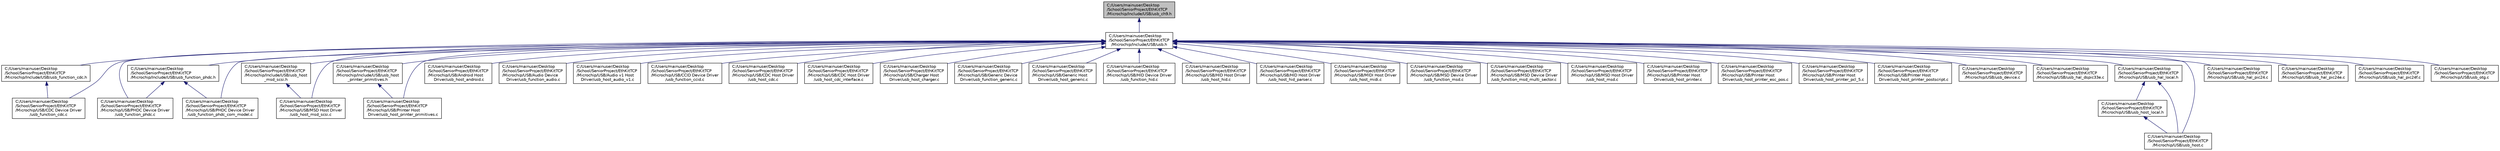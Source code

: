 digraph "C:/Users/mainuser/Desktop/School/SeniorProject/EthKitTCP/Microchip/Include/USB/usb_ch9.h"
{
  edge [fontname="Helvetica",fontsize="10",labelfontname="Helvetica",labelfontsize="10"];
  node [fontname="Helvetica",fontsize="10",shape=record];
  Node1 [label="C:/Users/mainuser/Desktop\l/School/SeniorProject/EthKitTCP\l/Microchip/Include/USB/usb_ch9.h",height=0.2,width=0.4,color="black", fillcolor="grey75", style="filled", fontcolor="black"];
  Node1 -> Node2 [dir="back",color="midnightblue",fontsize="10",style="solid",fontname="Helvetica"];
  Node2 [label="C:/Users/mainuser/Desktop\l/School/SeniorProject/EthKitTCP\l/Microchip/Include/USB/usb.h",height=0.2,width=0.4,color="black", fillcolor="white", style="filled",URL="$usb_8h.html"];
  Node2 -> Node3 [dir="back",color="midnightblue",fontsize="10",style="solid",fontname="Helvetica"];
  Node3 [label="C:/Users/mainuser/Desktop\l/School/SeniorProject/EthKitTCP\l/Microchip/Include/USB/usb_function_cdc.h",height=0.2,width=0.4,color="black", fillcolor="white", style="filled",URL="$usb__function__cdc_8h.html"];
  Node3 -> Node4 [dir="back",color="midnightblue",fontsize="10",style="solid",fontname="Helvetica"];
  Node4 [label="C:/Users/mainuser/Desktop\l/School/SeniorProject/EthKitTCP\l/Microchip/USB/CDC Device Driver\l/usb_function_cdc.c",height=0.2,width=0.4,color="black", fillcolor="white", style="filled",URL="$usb__function__cdc_8c.html"];
  Node2 -> Node5 [dir="back",color="midnightblue",fontsize="10",style="solid",fontname="Helvetica"];
  Node5 [label="C:/Users/mainuser/Desktop\l/School/SeniorProject/EthKitTCP\l/Microchip/Include/USB/usb_function_phdc.h",height=0.2,width=0.4,color="black", fillcolor="white", style="filled",URL="$usb__function__phdc_8h.html"];
  Node5 -> Node6 [dir="back",color="midnightblue",fontsize="10",style="solid",fontname="Helvetica"];
  Node6 [label="C:/Users/mainuser/Desktop\l/School/SeniorProject/EthKitTCP\l/Microchip/USB/PHDC Device Driver\l/usb_function_phdc.c",height=0.2,width=0.4,color="black", fillcolor="white", style="filled",URL="$usb__function__phdc_8c.html"];
  Node5 -> Node7 [dir="back",color="midnightblue",fontsize="10",style="solid",fontname="Helvetica"];
  Node7 [label="C:/Users/mainuser/Desktop\l/School/SeniorProject/EthKitTCP\l/Microchip/USB/PHDC Device Driver\l/usb_function_phdc_com_model.c",height=0.2,width=0.4,color="black", fillcolor="white", style="filled",URL="$usb__function__phdc__com__model_8c.html"];
  Node2 -> Node8 [dir="back",color="midnightblue",fontsize="10",style="solid",fontname="Helvetica"];
  Node8 [label="C:/Users/mainuser/Desktop\l/School/SeniorProject/EthKitTCP\l/Microchip/Include/USB/usb_host\l_msd_scsi.h",height=0.2,width=0.4,color="black", fillcolor="white", style="filled",URL="$usb__host__msd__scsi_8h.html"];
  Node8 -> Node9 [dir="back",color="midnightblue",fontsize="10",style="solid",fontname="Helvetica"];
  Node9 [label="C:/Users/mainuser/Desktop\l/School/SeniorProject/EthKitTCP\l/Microchip/USB/MSD Host Driver\l/usb_host_msd_scsi.c",height=0.2,width=0.4,color="black", fillcolor="white", style="filled",URL="$usb__host__msd__scsi_8c.html"];
  Node2 -> Node10 [dir="back",color="midnightblue",fontsize="10",style="solid",fontname="Helvetica"];
  Node10 [label="C:/Users/mainuser/Desktop\l/School/SeniorProject/EthKitTCP\l/Microchip/Include/USB/usb_host\l_printer_primitives.h",height=0.2,width=0.4,color="black", fillcolor="white", style="filled",URL="$usb__host__printer__primitives_8h.html"];
  Node10 -> Node11 [dir="back",color="midnightblue",fontsize="10",style="solid",fontname="Helvetica"];
  Node11 [label="C:/Users/mainuser/Desktop\l/School/SeniorProject/EthKitTCP\l/Microchip/USB/Printer Host\l Driver/usb_host_printer_primitives.c",height=0.2,width=0.4,color="black", fillcolor="white", style="filled",URL="$usb__host__printer__primitives_8c.html"];
  Node2 -> Node12 [dir="back",color="midnightblue",fontsize="10",style="solid",fontname="Helvetica"];
  Node12 [label="C:/Users/mainuser/Desktop\l/School/SeniorProject/EthKitTCP\l/Microchip/USB/Android Host\l Driver/usb_host_android.c",height=0.2,width=0.4,color="black", fillcolor="white", style="filled",URL="$usb__host__android_8c.html"];
  Node2 -> Node13 [dir="back",color="midnightblue",fontsize="10",style="solid",fontname="Helvetica"];
  Node13 [label="C:/Users/mainuser/Desktop\l/School/SeniorProject/EthKitTCP\l/Microchip/USB/Audio Device\l Driver/usb_function_audio.c",height=0.2,width=0.4,color="black", fillcolor="white", style="filled",URL="$usb__function__audio_8c.html"];
  Node2 -> Node14 [dir="back",color="midnightblue",fontsize="10",style="solid",fontname="Helvetica"];
  Node14 [label="C:/Users/mainuser/Desktop\l/School/SeniorProject/EthKitTCP\l/Microchip/USB/Audio v1 Host\l Driver/usb_host_audio_v1.c",height=0.2,width=0.4,color="black", fillcolor="white", style="filled",URL="$usb__host__audio__v1_8c.html"];
  Node2 -> Node15 [dir="back",color="midnightblue",fontsize="10",style="solid",fontname="Helvetica"];
  Node15 [label="C:/Users/mainuser/Desktop\l/School/SeniorProject/EthKitTCP\l/Microchip/USB/CCID Device Driver\l/usb_function_ccid.c",height=0.2,width=0.4,color="black", fillcolor="white", style="filled",URL="$usb__function__ccid_8c.html"];
  Node2 -> Node4 [dir="back",color="midnightblue",fontsize="10",style="solid",fontname="Helvetica"];
  Node2 -> Node16 [dir="back",color="midnightblue",fontsize="10",style="solid",fontname="Helvetica"];
  Node16 [label="C:/Users/mainuser/Desktop\l/School/SeniorProject/EthKitTCP\l/Microchip/USB/CDC Host Driver\l/usb_host_cdc.c",height=0.2,width=0.4,color="black", fillcolor="white", style="filled",URL="$usb__host__cdc_8c.html"];
  Node2 -> Node17 [dir="back",color="midnightblue",fontsize="10",style="solid",fontname="Helvetica"];
  Node17 [label="C:/Users/mainuser/Desktop\l/School/SeniorProject/EthKitTCP\l/Microchip/USB/CDC Host Driver\l/usb_host_cdc_interface.c",height=0.2,width=0.4,color="black", fillcolor="white", style="filled",URL="$usb__host__cdc__interface_8c.html"];
  Node2 -> Node18 [dir="back",color="midnightblue",fontsize="10",style="solid",fontname="Helvetica"];
  Node18 [label="C:/Users/mainuser/Desktop\l/School/SeniorProject/EthKitTCP\l/Microchip/USB/Charger Host\l Driver/usb_host_charger.c",height=0.2,width=0.4,color="black", fillcolor="white", style="filled",URL="$usb__host__charger_8c.html"];
  Node2 -> Node19 [dir="back",color="midnightblue",fontsize="10",style="solid",fontname="Helvetica"];
  Node19 [label="C:/Users/mainuser/Desktop\l/School/SeniorProject/EthKitTCP\l/Microchip/USB/Generic Device\l Driver/usb_function_generic.c",height=0.2,width=0.4,color="black", fillcolor="white", style="filled",URL="$usb__function__generic_8c.html"];
  Node2 -> Node20 [dir="back",color="midnightblue",fontsize="10",style="solid",fontname="Helvetica"];
  Node20 [label="C:/Users/mainuser/Desktop\l/School/SeniorProject/EthKitTCP\l/Microchip/USB/Generic Host\l Driver/usb_host_generic.c",height=0.2,width=0.4,color="black", fillcolor="white", style="filled",URL="$usb__host__generic_8c.html"];
  Node2 -> Node21 [dir="back",color="midnightblue",fontsize="10",style="solid",fontname="Helvetica"];
  Node21 [label="C:/Users/mainuser/Desktop\l/School/SeniorProject/EthKitTCP\l/Microchip/USB/HID Device Driver\l/usb_function_hid.c",height=0.2,width=0.4,color="black", fillcolor="white", style="filled",URL="$usb__function__hid_8c.html"];
  Node2 -> Node22 [dir="back",color="midnightblue",fontsize="10",style="solid",fontname="Helvetica"];
  Node22 [label="C:/Users/mainuser/Desktop\l/School/SeniorProject/EthKitTCP\l/Microchip/USB/HID Host Driver\l/usb_host_hid.c",height=0.2,width=0.4,color="black", fillcolor="white", style="filled",URL="$usb__host__hid_8c.html"];
  Node2 -> Node23 [dir="back",color="midnightblue",fontsize="10",style="solid",fontname="Helvetica"];
  Node23 [label="C:/Users/mainuser/Desktop\l/School/SeniorProject/EthKitTCP\l/Microchip/USB/HID Host Driver\l/usb_host_hid_parser.c",height=0.2,width=0.4,color="black", fillcolor="white", style="filled",URL="$usb__host__hid__parser_8c.html"];
  Node2 -> Node24 [dir="back",color="midnightblue",fontsize="10",style="solid",fontname="Helvetica"];
  Node24 [label="C:/Users/mainuser/Desktop\l/School/SeniorProject/EthKitTCP\l/Microchip/USB/MIDI Host Driver\l/usb_host_midi.c",height=0.2,width=0.4,color="black", fillcolor="white", style="filled",URL="$usb__host__midi_8c.html"];
  Node2 -> Node25 [dir="back",color="midnightblue",fontsize="10",style="solid",fontname="Helvetica"];
  Node25 [label="C:/Users/mainuser/Desktop\l/School/SeniorProject/EthKitTCP\l/Microchip/USB/MSD Device Driver\l/usb_function_msd.c",height=0.2,width=0.4,color="black", fillcolor="white", style="filled",URL="$usb__function__msd_8c.html"];
  Node2 -> Node26 [dir="back",color="midnightblue",fontsize="10",style="solid",fontname="Helvetica"];
  Node26 [label="C:/Users/mainuser/Desktop\l/School/SeniorProject/EthKitTCP\l/Microchip/USB/MSD Device Driver\l/usb_function_msd_multi_sector.c",height=0.2,width=0.4,color="black", fillcolor="white", style="filled",URL="$usb__function__msd__multi__sector_8c.html"];
  Node2 -> Node27 [dir="back",color="midnightblue",fontsize="10",style="solid",fontname="Helvetica"];
  Node27 [label="C:/Users/mainuser/Desktop\l/School/SeniorProject/EthKitTCP\l/Microchip/USB/MSD Host Driver\l/usb_host_msd.c",height=0.2,width=0.4,color="black", fillcolor="white", style="filled",URL="$usb__host__msd_8c.html"];
  Node2 -> Node9 [dir="back",color="midnightblue",fontsize="10",style="solid",fontname="Helvetica"];
  Node2 -> Node6 [dir="back",color="midnightblue",fontsize="10",style="solid",fontname="Helvetica"];
  Node2 -> Node7 [dir="back",color="midnightblue",fontsize="10",style="solid",fontname="Helvetica"];
  Node2 -> Node28 [dir="back",color="midnightblue",fontsize="10",style="solid",fontname="Helvetica"];
  Node28 [label="C:/Users/mainuser/Desktop\l/School/SeniorProject/EthKitTCP\l/Microchip/USB/Printer Host\l Driver/usb_host_printer.c",height=0.2,width=0.4,color="black", fillcolor="white", style="filled",URL="$usb__host__printer_8c.html"];
  Node2 -> Node29 [dir="back",color="midnightblue",fontsize="10",style="solid",fontname="Helvetica"];
  Node29 [label="C:/Users/mainuser/Desktop\l/School/SeniorProject/EthKitTCP\l/Microchip/USB/Printer Host\l Driver/usb_host_printer_esc_pos.c",height=0.2,width=0.4,color="black", fillcolor="white", style="filled",URL="$usb__host__printer__esc__pos_8c.html"];
  Node2 -> Node30 [dir="back",color="midnightblue",fontsize="10",style="solid",fontname="Helvetica"];
  Node30 [label="C:/Users/mainuser/Desktop\l/School/SeniorProject/EthKitTCP\l/Microchip/USB/Printer Host\l Driver/usb_host_printer_pcl_5.c",height=0.2,width=0.4,color="black", fillcolor="white", style="filled",URL="$usb__host__printer__pcl__5_8c.html"];
  Node2 -> Node31 [dir="back",color="midnightblue",fontsize="10",style="solid",fontname="Helvetica"];
  Node31 [label="C:/Users/mainuser/Desktop\l/School/SeniorProject/EthKitTCP\l/Microchip/USB/Printer Host\l Driver/usb_host_printer_postscript.c",height=0.2,width=0.4,color="black", fillcolor="white", style="filled",URL="$usb__host__printer__postscript_8c.html"];
  Node2 -> Node11 [dir="back",color="midnightblue",fontsize="10",style="solid",fontname="Helvetica"];
  Node2 -> Node32 [dir="back",color="midnightblue",fontsize="10",style="solid",fontname="Helvetica"];
  Node32 [label="C:/Users/mainuser/Desktop\l/School/SeniorProject/EthKitTCP\l/Microchip/USB/usb_device.c",height=0.2,width=0.4,color="black", fillcolor="white", style="filled",URL="$usb__device_8c.html"];
  Node2 -> Node33 [dir="back",color="midnightblue",fontsize="10",style="solid",fontname="Helvetica"];
  Node33 [label="C:/Users/mainuser/Desktop\l/School/SeniorProject/EthKitTCP\l/Microchip/USB/usb_hal_dspic33e.c",height=0.2,width=0.4,color="black", fillcolor="white", style="filled",URL="$usb__hal__dspic33e_8c.html"];
  Node2 -> Node34 [dir="back",color="midnightblue",fontsize="10",style="solid",fontname="Helvetica"];
  Node34 [label="C:/Users/mainuser/Desktop\l/School/SeniorProject/EthKitTCP\l/Microchip/USB/usb_hal_local.h",height=0.2,width=0.4,color="black", fillcolor="white", style="filled",URL="$usb__hal__local_8h.html"];
  Node34 -> Node35 [dir="back",color="midnightblue",fontsize="10",style="solid",fontname="Helvetica"];
  Node35 [label="C:/Users/mainuser/Desktop\l/School/SeniorProject/EthKitTCP\l/Microchip/USB/usb_host_local.h",height=0.2,width=0.4,color="black", fillcolor="white", style="filled",URL="$usb__host__local_8h.html"];
  Node35 -> Node36 [dir="back",color="midnightblue",fontsize="10",style="solid",fontname="Helvetica"];
  Node36 [label="C:/Users/mainuser/Desktop\l/School/SeniorProject/EthKitTCP\l/Microchip/USB/usb_host.c",height=0.2,width=0.4,color="black", fillcolor="white", style="filled",URL="$usb__host_8c.html"];
  Node34 -> Node36 [dir="back",color="midnightblue",fontsize="10",style="solid",fontname="Helvetica"];
  Node2 -> Node37 [dir="back",color="midnightblue",fontsize="10",style="solid",fontname="Helvetica"];
  Node37 [label="C:/Users/mainuser/Desktop\l/School/SeniorProject/EthKitTCP\l/Microchip/USB/usb_hal_pic24.c",height=0.2,width=0.4,color="black", fillcolor="white", style="filled",URL="$usb__hal__pic24_8c.html"];
  Node2 -> Node38 [dir="back",color="midnightblue",fontsize="10",style="solid",fontname="Helvetica"];
  Node38 [label="C:/Users/mainuser/Desktop\l/School/SeniorProject/EthKitTCP\l/Microchip/USB/usb_hal_pic24e.c",height=0.2,width=0.4,color="black", fillcolor="white", style="filled",URL="$usb__hal__pic24e_8c.html"];
  Node2 -> Node39 [dir="back",color="midnightblue",fontsize="10",style="solid",fontname="Helvetica"];
  Node39 [label="C:/Users/mainuser/Desktop\l/School/SeniorProject/EthKitTCP\l/Microchip/USB/usb_hal_pic24f.c",height=0.2,width=0.4,color="black", fillcolor="white", style="filled",URL="$usb__hal__pic24f_8c.html"];
  Node2 -> Node36 [dir="back",color="midnightblue",fontsize="10",style="solid",fontname="Helvetica"];
  Node2 -> Node40 [dir="back",color="midnightblue",fontsize="10",style="solid",fontname="Helvetica"];
  Node40 [label="C:/Users/mainuser/Desktop\l/School/SeniorProject/EthKitTCP\l/Microchip/USB/usb_otg.c",height=0.2,width=0.4,color="black", fillcolor="white", style="filled",URL="$usb__otg_8c.html"];
}
